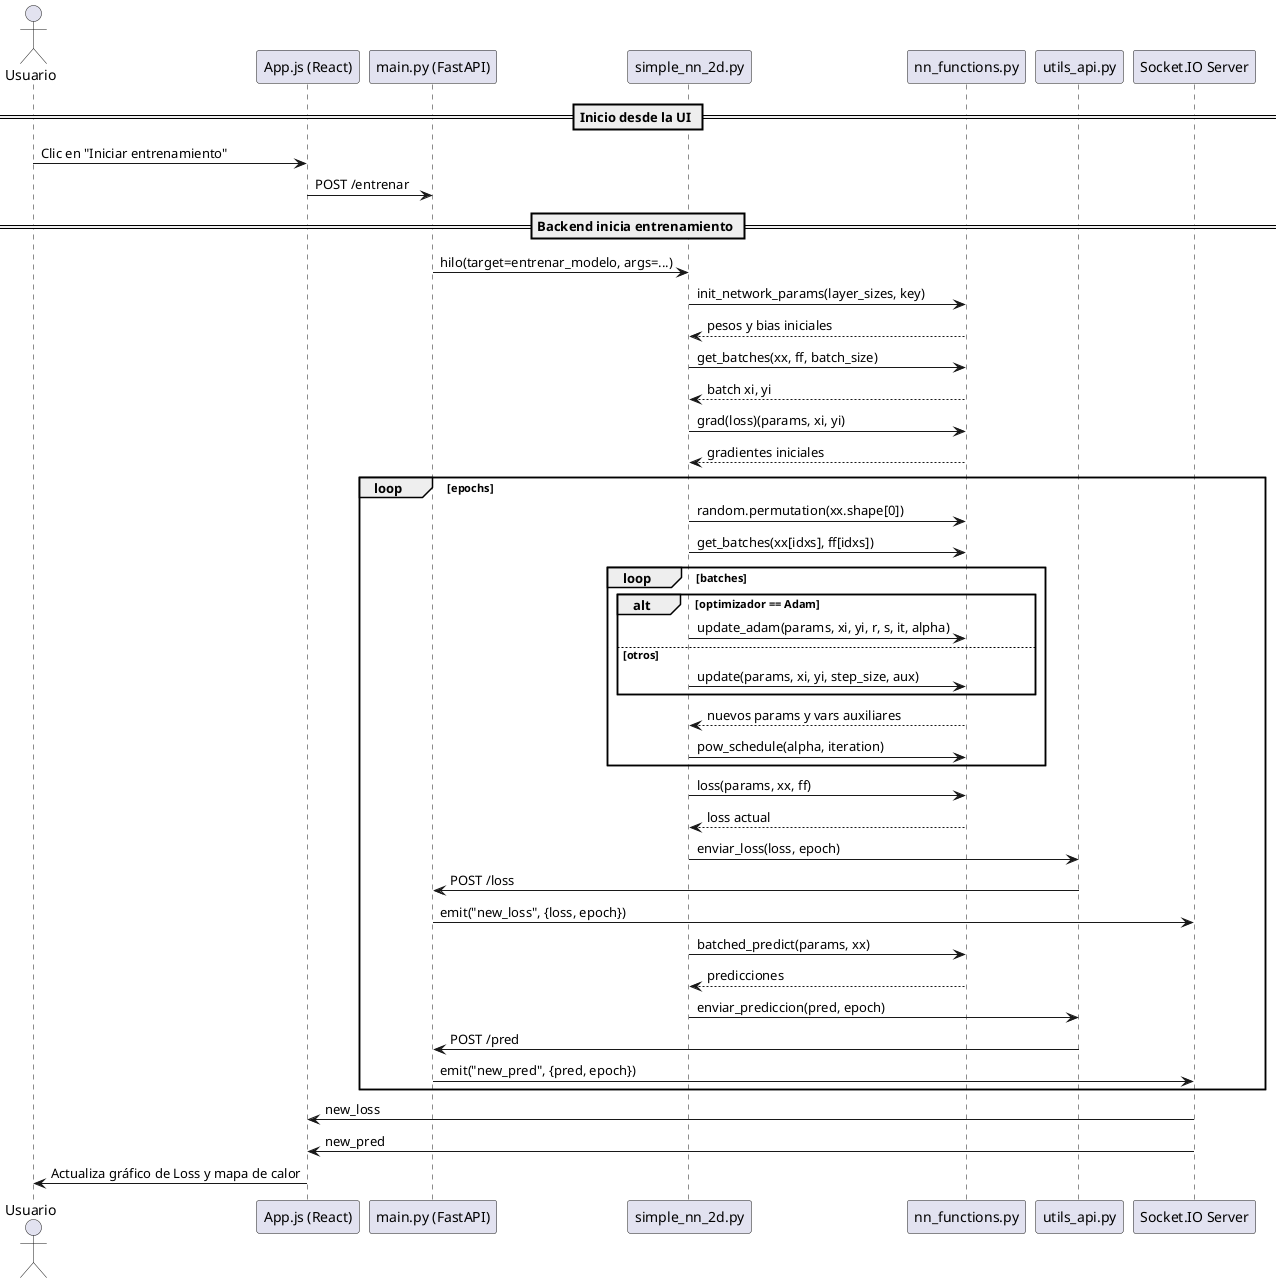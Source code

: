 @startuml
actor Usuario
participant "App.js (React)" as React
participant "main.py (FastAPI)" as API
participant "simple_nn_2d.py" as Entrenador
participant "nn_functions.py" as Funciones
participant "utils_api.py" as APIUtils
participant "Socket.IO Server" as SocketIO

== Inicio desde la UI ==
Usuario -> React : Clic en "Iniciar entrenamiento"
React -> API : POST /entrenar

== Backend inicia entrenamiento ==
API -> Entrenador : hilo(target=entrenar_modelo, args=...)
Entrenador -> Funciones : init_network_params(layer_sizes, key)
Funciones --> Entrenador : pesos y bias iniciales

Entrenador -> Funciones : get_batches(xx, ff, batch_size)
Funciones --> Entrenador : batch xi, yi
Entrenador -> Funciones : grad(loss)(params, xi, yi)
Funciones --> Entrenador : gradientes iniciales

loop epochs
    Entrenador -> Funciones : random.permutation(xx.shape[0])
    Entrenador -> Funciones : get_batches(xx[idxs], ff[idxs])

    loop batches
        alt optimizador == Adam
            Entrenador -> Funciones : update_adam(params, xi, yi, r, s, it, alpha)
        else otros
            Entrenador -> Funciones : update(params, xi, yi, step_size, aux)
        end
        Funciones --> Entrenador : nuevos params y vars auxiliares
        Entrenador -> Funciones : pow_schedule(alpha, iteration)
    end

    Entrenador -> Funciones : loss(params, xx, ff)
    Funciones --> Entrenador : loss actual
    Entrenador -> APIUtils : enviar_loss(loss, epoch)
    APIUtils -> API : POST /loss
    API -> SocketIO : emit("new_loss", {loss, epoch})

    Entrenador -> Funciones : batched_predict(params, xx)
    Funciones --> Entrenador : predicciones
    Entrenador -> APIUtils : enviar_prediccion(pred, epoch)
    APIUtils -> API : POST /pred
    API -> SocketIO : emit("new_pred", {pred, epoch})
end

SocketIO -> React : new_loss
SocketIO -> React : new_pred

React -> Usuario : Actualiza gráfico de Loss y mapa de calor

@enduml
